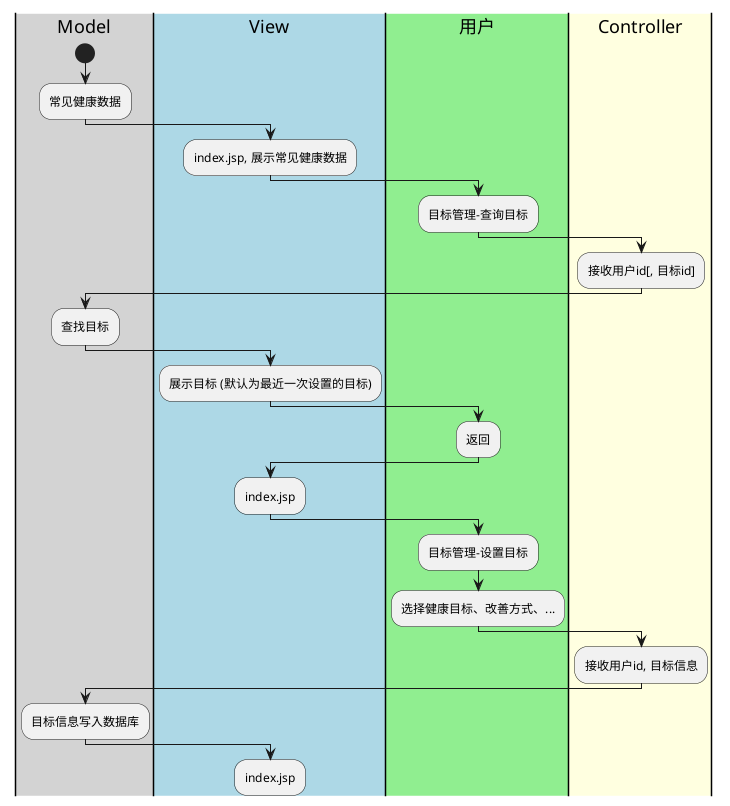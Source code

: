 @startuml
|#lightgray|Model|
start
:常见健康数据;
|#lightblue|View|
:index.jsp, 展示常见健康数据;
|#lightgreen|用户|
:目标管理-查询目标;
|#lightyellow|Controller|
:接收用户id[, 目标id];
|Model|
:查找目标;
|View|
:展示目标 (默认为最近一次设置的目标);
|用户|
:返回;
|View|
:index.jsp;
|用户|
:目标管理-设置目标;
:选择健康目标、改善方式、...;
|Controller|
:接收用户id, 目标信息;
|Model|
:目标信息写入数据库;
|View|
:index.jsp;
@enduml
